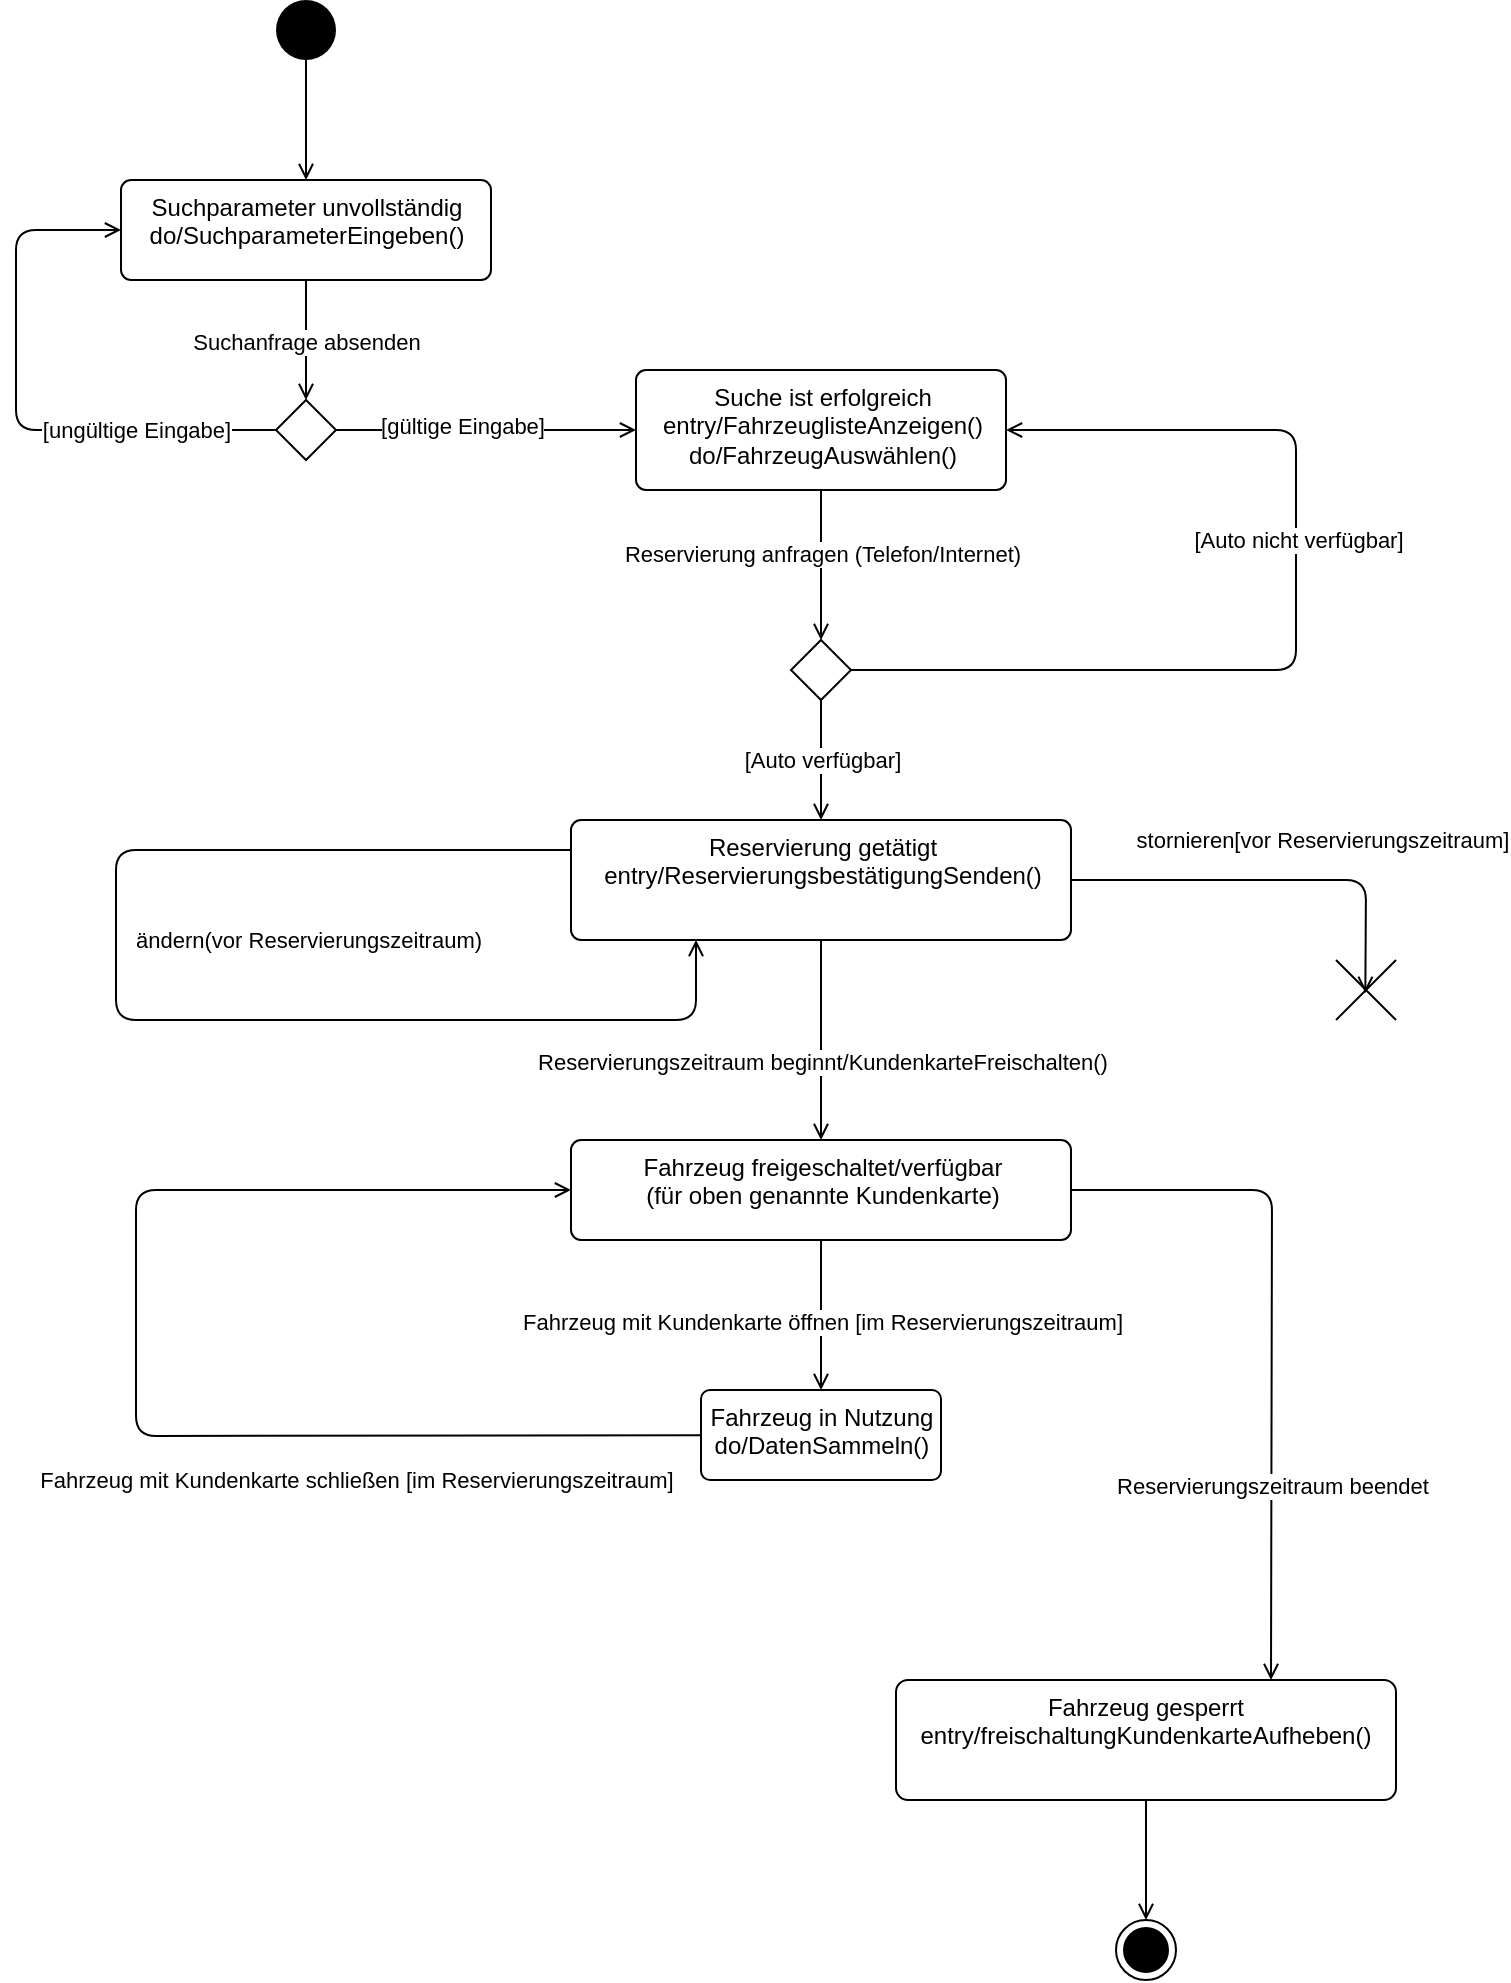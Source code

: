 <mxfile>
    <diagram id="qO1dpP4PeGmMtbzZPgzO" name="Zustandsdiagramm">
        <mxGraphModel dx="864" dy="667" grid="1" gridSize="10" guides="1" tooltips="1" connect="1" arrows="1" fold="1" page="1" pageScale="1" pageWidth="827" pageHeight="1169" math="0" shadow="0">
            <root>
                <mxCell id="0"/>
                <mxCell id="1" parent="0"/>
                <mxCell id="4" style="edgeStyle=none;html=1;endArrow=open;endFill=0;" parent="1" source="2" target="3" edge="1">
                    <mxGeometry relative="1" as="geometry"/>
                </mxCell>
                <mxCell id="2" value="" style="ellipse;fillColor=#000000;strokeColor=none;" parent="1" vertex="1">
                    <mxGeometry x="190" y="90" width="30" height="30" as="geometry"/>
                </mxCell>
                <mxCell id="6" style="edgeStyle=none;html=1;endArrow=open;endFill=0;" parent="1" source="3" target="5" edge="1">
                    <mxGeometry relative="1" as="geometry"/>
                </mxCell>
                <mxCell id="8" value="Suchanfrage absenden" style="edgeLabel;html=1;align=center;verticalAlign=middle;resizable=0;points=[];" parent="6" vertex="1" connectable="0">
                    <mxGeometry x="-0.421" y="1" relative="1" as="geometry">
                        <mxPoint x="-1" y="13" as="offset"/>
                    </mxGeometry>
                </mxCell>
                <mxCell id="3" value="Suchparameter unvollständig&lt;br&gt;do/SuchparameterEingeben()" style="html=1;align=center;verticalAlign=top;rounded=1;absoluteArcSize=1;arcSize=10;dashed=0;" parent="1" vertex="1">
                    <mxGeometry x="112.5" y="180" width="185" height="50" as="geometry"/>
                </mxCell>
                <mxCell id="7" style="edgeStyle=none;html=1;endArrow=open;endFill=0;entryX=0;entryY=0.5;entryDx=0;entryDy=0;" parent="1" source="5" target="3" edge="1">
                    <mxGeometry relative="1" as="geometry">
                        <mxPoint x="30" y="305" as="targetPoint"/>
                        <Array as="points">
                            <mxPoint x="60" y="305"/>
                            <mxPoint x="60" y="205"/>
                        </Array>
                    </mxGeometry>
                </mxCell>
                <mxCell id="9" value="[ungültige Eingabe]" style="edgeLabel;html=1;align=center;verticalAlign=middle;resizable=0;points=[];" parent="7" vertex="1" connectable="0">
                    <mxGeometry x="-0.185" y="1" relative="1" as="geometry">
                        <mxPoint x="45" y="-1" as="offset"/>
                    </mxGeometry>
                </mxCell>
                <mxCell id="10" style="edgeStyle=none;html=1;endArrow=open;endFill=0;entryX=0;entryY=0.5;entryDx=0;entryDy=0;" parent="1" source="5" target="12" edge="1">
                    <mxGeometry relative="1" as="geometry">
                        <mxPoint x="450" y="305" as="targetPoint"/>
                    </mxGeometry>
                </mxCell>
                <mxCell id="11" value="[gültige Eingabe]" style="edgeLabel;html=1;align=center;verticalAlign=middle;resizable=0;points=[];" parent="10" vertex="1" connectable="0">
                    <mxGeometry x="-0.165" y="2" relative="1" as="geometry">
                        <mxPoint as="offset"/>
                    </mxGeometry>
                </mxCell>
                <mxCell id="5" value="" style="rhombus;" parent="1" vertex="1">
                    <mxGeometry x="190" y="290" width="30" height="30" as="geometry"/>
                </mxCell>
                <mxCell id="14" style="edgeStyle=none;html=1;entryX=0.5;entryY=0;entryDx=0;entryDy=0;endArrow=open;endFill=0;" parent="1" source="12" target="13" edge="1">
                    <mxGeometry relative="1" as="geometry"/>
                </mxCell>
                <mxCell id="15" value="Reservierung anfragen (Telefon/Internet)" style="edgeLabel;html=1;align=center;verticalAlign=middle;resizable=0;points=[];" parent="14" vertex="1" connectable="0">
                    <mxGeometry x="-0.43" relative="1" as="geometry">
                        <mxPoint y="10" as="offset"/>
                    </mxGeometry>
                </mxCell>
                <mxCell id="12" value="Suche ist erfolgreich&lt;br&gt;entry/FahrzeuglisteAnzeigen()&lt;br&gt;do/FahrzeugAuswählen()" style="html=1;align=center;verticalAlign=top;rounded=1;absoluteArcSize=1;arcSize=10;dashed=0;" parent="1" vertex="1">
                    <mxGeometry x="370" y="275" width="185" height="60" as="geometry"/>
                </mxCell>
                <mxCell id="16" style="edgeStyle=none;html=1;endArrow=open;endFill=0;entryX=1;entryY=0.5;entryDx=0;entryDy=0;exitX=1;exitY=0.5;exitDx=0;exitDy=0;" parent="1" source="13" target="12" edge="1">
                    <mxGeometry relative="1" as="geometry">
                        <mxPoint x="250" y="400" as="targetPoint"/>
                        <Array as="points">
                            <mxPoint x="700" y="425"/>
                            <mxPoint x="700" y="305"/>
                        </Array>
                    </mxGeometry>
                </mxCell>
                <mxCell id="19" value="[Auto nicht verfügbar]" style="edgeLabel;html=1;align=center;verticalAlign=middle;resizable=0;points=[];" parent="16" vertex="1" connectable="0">
                    <mxGeometry x="-0.332" y="1" relative="1" as="geometry">
                        <mxPoint x="60" y="-64" as="offset"/>
                    </mxGeometry>
                </mxCell>
                <mxCell id="18" style="edgeStyle=none;html=1;endArrow=open;endFill=0;" parent="1" source="13" target="21" edge="1">
                    <mxGeometry relative="1" as="geometry">
                        <mxPoint x="462.5" y="570" as="targetPoint"/>
                    </mxGeometry>
                </mxCell>
                <mxCell id="20" value="[Auto verfügbar]" style="edgeLabel;html=1;align=center;verticalAlign=middle;resizable=0;points=[];" parent="18" vertex="1" connectable="0">
                    <mxGeometry x="-0.375" y="2" relative="1" as="geometry">
                        <mxPoint x="-2" y="11" as="offset"/>
                    </mxGeometry>
                </mxCell>
                <mxCell id="13" value="" style="rhombus;" parent="1" vertex="1">
                    <mxGeometry x="447.5" y="410" width="30" height="30" as="geometry"/>
                </mxCell>
                <mxCell id="25" style="edgeStyle=none;html=1;exitX=0;exitY=0.25;exitDx=0;exitDy=0;endArrow=open;endFill=0;entryX=0.25;entryY=1;entryDx=0;entryDy=0;" parent="1" source="21" target="21" edge="1">
                    <mxGeometry relative="1" as="geometry">
                        <mxPoint x="170" y="500" as="targetPoint"/>
                        <Array as="points">
                            <mxPoint x="110" y="515"/>
                            <mxPoint x="110" y="600"/>
                            <mxPoint x="400" y="600"/>
                        </Array>
                    </mxGeometry>
                </mxCell>
                <mxCell id="26" value="ändern(vor Reservierungszeitraum)" style="edgeLabel;html=1;align=center;verticalAlign=middle;resizable=0;points=[];" parent="25" vertex="1" connectable="0">
                    <mxGeometry x="-0.439" y="-1" relative="1" as="geometry">
                        <mxPoint x="48" y="46" as="offset"/>
                    </mxGeometry>
                </mxCell>
                <mxCell id="27" style="edgeStyle=none;html=1;endArrow=open;endFill=0;entryX=0.489;entryY=0.549;entryDx=0;entryDy=0;entryPerimeter=0;" parent="1" source="21" target="30" edge="1">
                    <mxGeometry relative="1" as="geometry">
                        <mxPoint x="735" y="570" as="targetPoint"/>
                        <Array as="points">
                            <mxPoint x="735" y="530"/>
                        </Array>
                    </mxGeometry>
                </mxCell>
                <mxCell id="29" value="stornieren[vor Reservierungszeitraum]" style="edgeLabel;html=1;align=center;verticalAlign=middle;resizable=0;points=[];" parent="27" vertex="1" connectable="0">
                    <mxGeometry x="-0.277" y="-1" relative="1" as="geometry">
                        <mxPoint x="52" y="-21" as="offset"/>
                    </mxGeometry>
                </mxCell>
                <mxCell id="32" style="edgeStyle=none;html=1;endArrow=open;endFill=0;" parent="1" source="21" target="31" edge="1">
                    <mxGeometry relative="1" as="geometry"/>
                </mxCell>
                <mxCell id="33" value="Reservierungszeitraum beginnt/KundenkarteFreischalten()" style="edgeLabel;html=1;align=center;verticalAlign=middle;resizable=0;points=[];" parent="32" vertex="1" connectable="0">
                    <mxGeometry x="0.212" y="1" relative="1" as="geometry">
                        <mxPoint x="-1" as="offset"/>
                    </mxGeometry>
                </mxCell>
                <mxCell id="21" value="Reservierung getätigt&lt;br&gt;entry/ReservierungsbestätigungSenden()" style="html=1;align=center;verticalAlign=top;rounded=1;absoluteArcSize=1;arcSize=10;dashed=0;" parent="1" vertex="1">
                    <mxGeometry x="337.5" y="500" width="250" height="60" as="geometry"/>
                </mxCell>
                <mxCell id="30" value="" style="shape=umlDestroy;" parent="1" vertex="1">
                    <mxGeometry x="720" y="570" width="30" height="30" as="geometry"/>
                </mxCell>
                <mxCell id="35" value="" style="edgeStyle=none;html=1;endArrow=open;endFill=0;" parent="1" source="31" target="34" edge="1">
                    <mxGeometry relative="1" as="geometry"/>
                </mxCell>
                <mxCell id="38" value="Fahrzeug mit Kundenkarte öffnen [im Reservierungszeitraum]" style="edgeLabel;html=1;align=center;verticalAlign=middle;resizable=0;points=[];" parent="35" vertex="1" connectable="0">
                    <mxGeometry x="-0.507" y="4" relative="1" as="geometry">
                        <mxPoint x="-4" y="22" as="offset"/>
                    </mxGeometry>
                </mxCell>
                <mxCell id="40" value="" style="edgeStyle=none;html=1;endArrow=open;endFill=0;entryX=0.75;entryY=0;entryDx=0;entryDy=0;" parent="1" source="31" target="39" edge="1">
                    <mxGeometry relative="1" as="geometry">
                        <Array as="points">
                            <mxPoint x="688" y="685"/>
                        </Array>
                    </mxGeometry>
                </mxCell>
                <mxCell id="41" value="Reservierungszeitraum beendet" style="edgeLabel;html=1;align=center;verticalAlign=middle;resizable=0;points=[];" parent="40" vertex="1" connectable="0">
                    <mxGeometry x="-0.083" relative="1" as="geometry">
                        <mxPoint y="90" as="offset"/>
                    </mxGeometry>
                </mxCell>
                <mxCell id="31" value="Fahrzeug freigeschaltet/verfügbar&lt;br&gt;(für oben genannte Kundenkarte)" style="html=1;align=center;verticalAlign=top;rounded=1;absoluteArcSize=1;arcSize=10;dashed=0;" parent="1" vertex="1">
                    <mxGeometry x="337.5" y="660" width="250" height="50" as="geometry"/>
                </mxCell>
                <mxCell id="36" style="edgeStyle=none;html=1;entryX=0;entryY=0.5;entryDx=0;entryDy=0;endArrow=open;endFill=0;" parent="1" source="34" target="31" edge="1">
                    <mxGeometry relative="1" as="geometry">
                        <Array as="points">
                            <mxPoint x="120" y="808"/>
                            <mxPoint x="120" y="685"/>
                        </Array>
                    </mxGeometry>
                </mxCell>
                <mxCell id="37" value="Fahrzeug mit Kundenkarte schließen [im Reservierungszeitraum]" style="edgeLabel;html=1;align=center;verticalAlign=middle;resizable=0;points=[];" parent="36" vertex="1" connectable="0">
                    <mxGeometry x="-0.389" relative="1" as="geometry">
                        <mxPoint x="18" y="22" as="offset"/>
                    </mxGeometry>
                </mxCell>
                <mxCell id="34" value="Fahrzeug in Nutzung&lt;br&gt;do/DatenSammeln()" style="whiteSpace=wrap;html=1;verticalAlign=top;rounded=1;arcSize=10;dashed=0;" parent="1" vertex="1">
                    <mxGeometry x="402.5" y="785" width="120" height="45" as="geometry"/>
                </mxCell>
                <mxCell id="43" style="edgeStyle=none;html=1;entryX=0.5;entryY=0;entryDx=0;entryDy=0;endArrow=open;endFill=0;exitX=0.5;exitY=1;exitDx=0;exitDy=0;" parent="1" source="39" target="42" edge="1">
                    <mxGeometry relative="1" as="geometry"/>
                </mxCell>
                <mxCell id="39" value="Fahrzeug gesperrt&lt;br&gt;entry/freischaltungKundenkarteAufheben()" style="whiteSpace=wrap;html=1;verticalAlign=top;rounded=1;arcSize=10;dashed=0;" parent="1" vertex="1">
                    <mxGeometry x="500" y="930" width="250" height="60" as="geometry"/>
                </mxCell>
                <mxCell id="42" value="" style="ellipse;html=1;shape=endState;fillColor=#000000;strokeColor=#000000;" parent="1" vertex="1">
                    <mxGeometry x="610" y="1050" width="30" height="30" as="geometry"/>
                </mxCell>
            </root>
        </mxGraphModel>
    </diagram>
</mxfile>